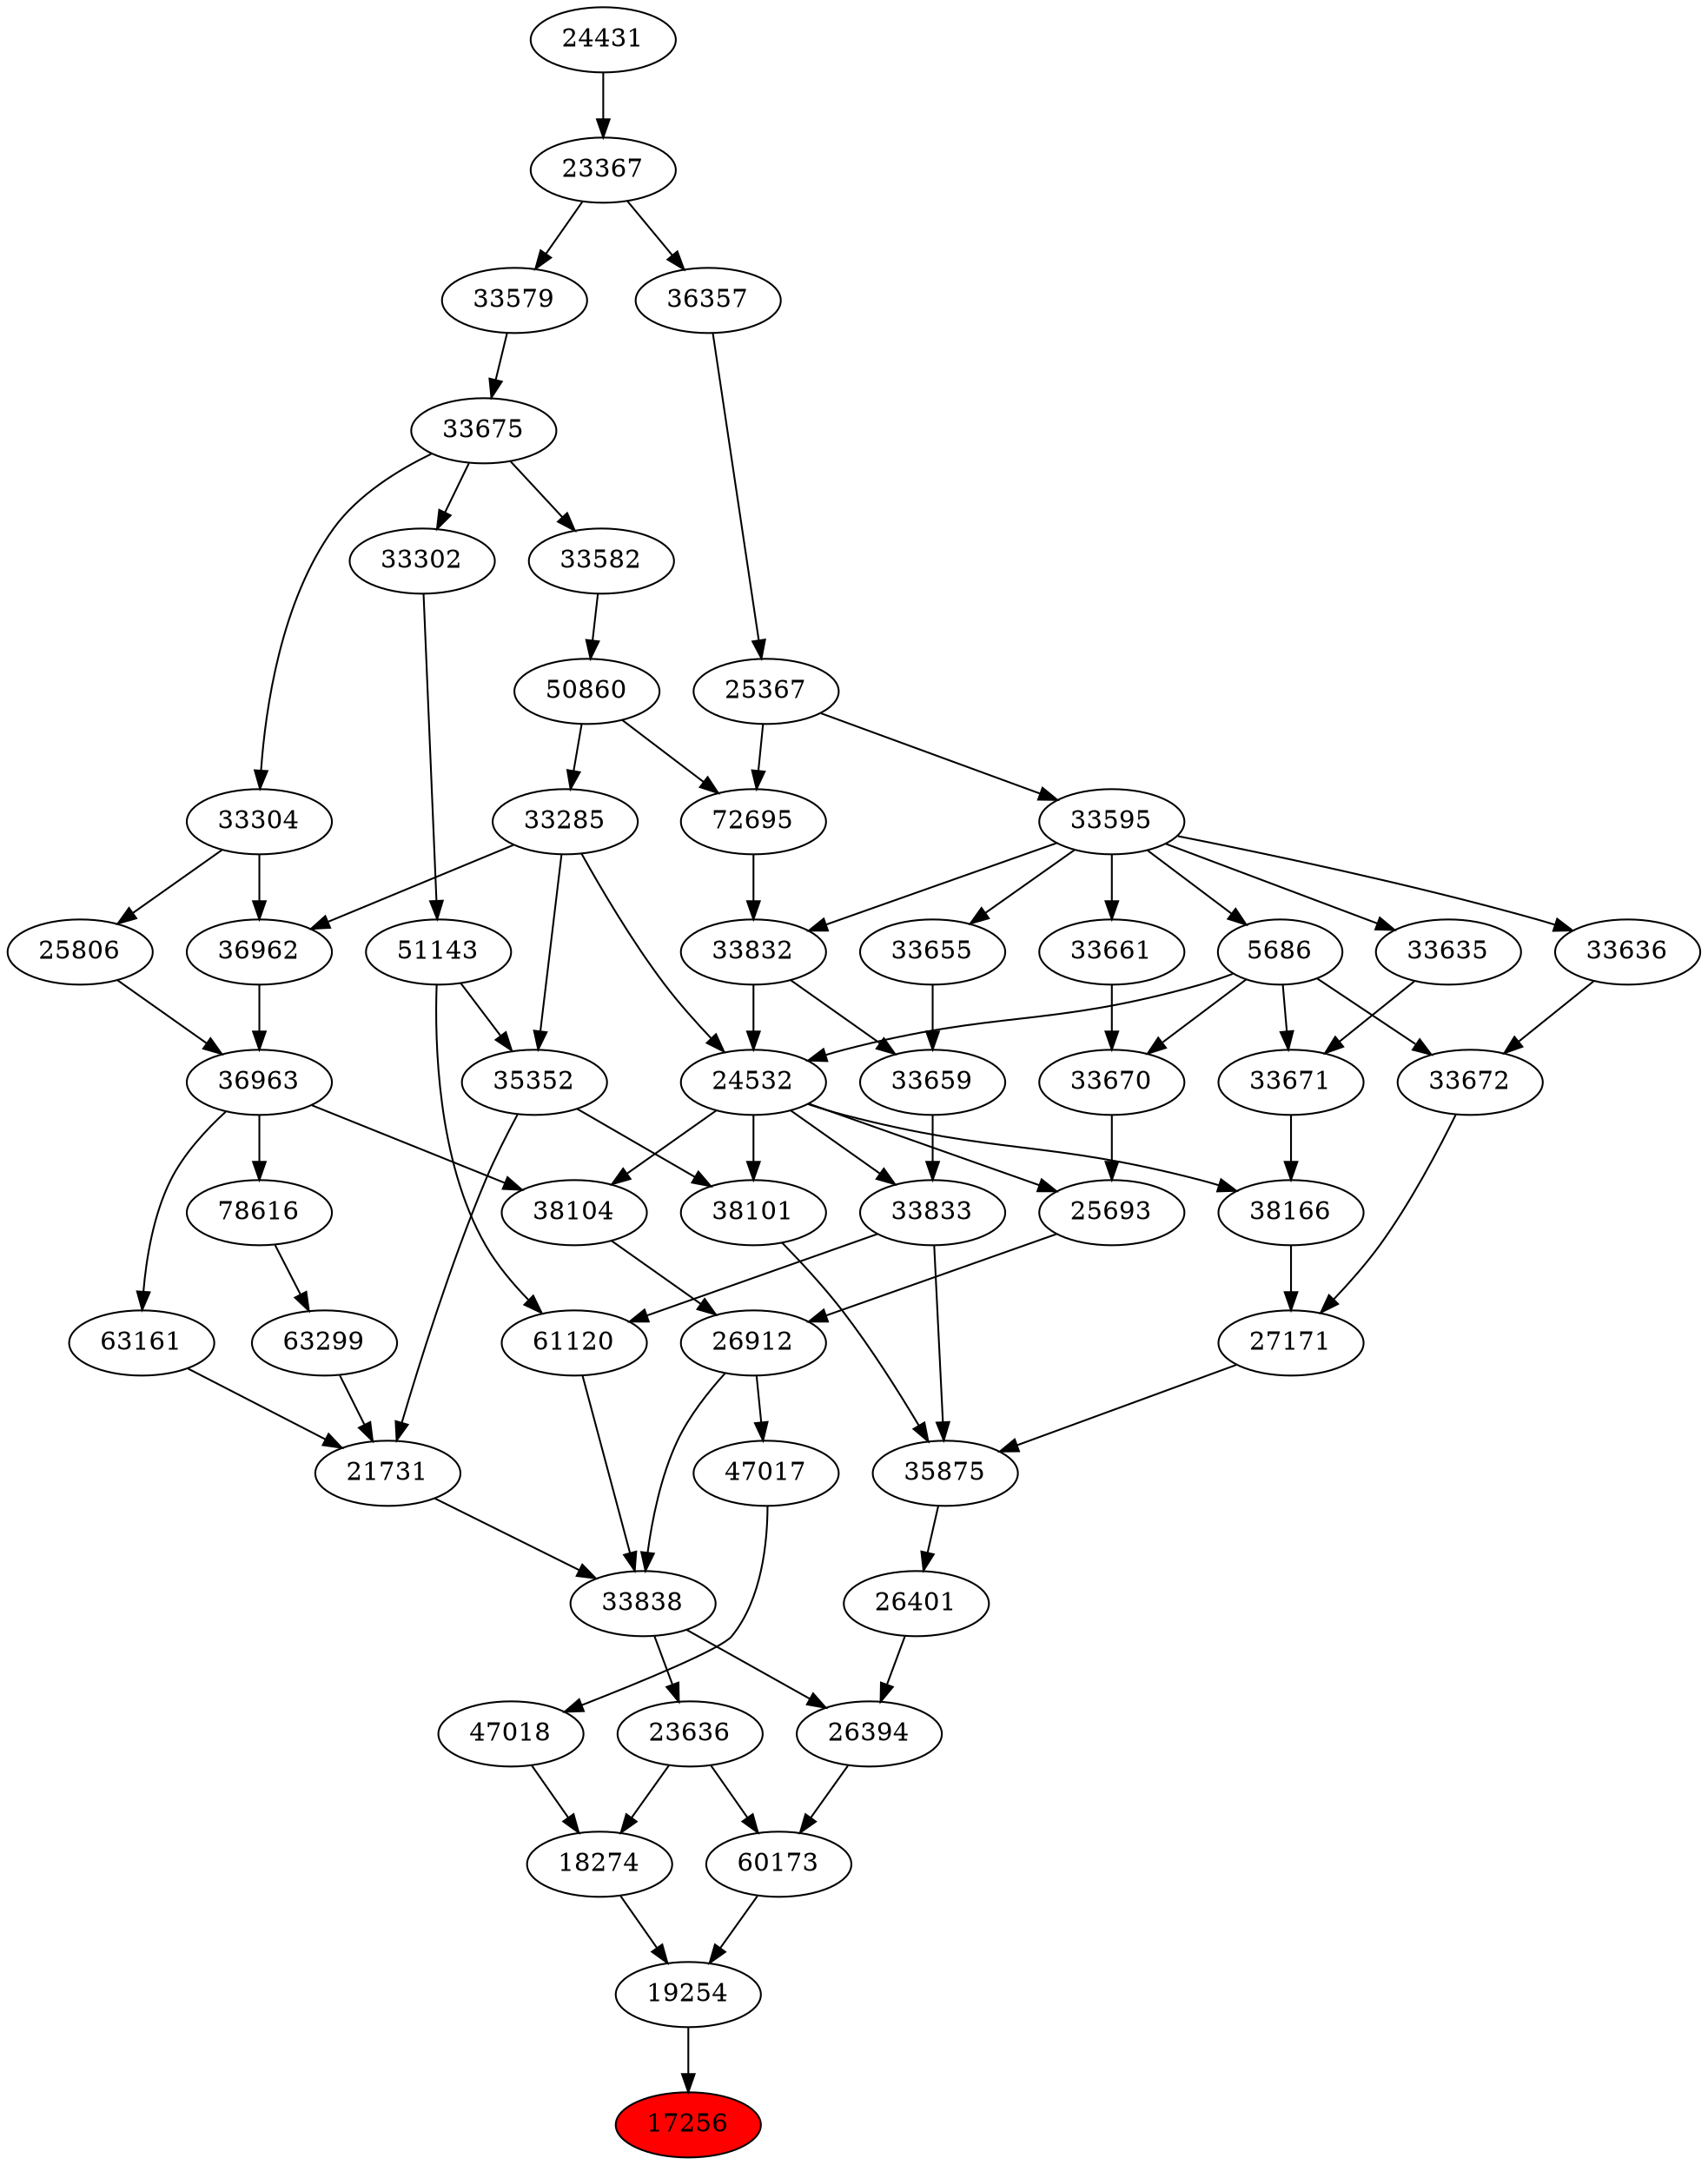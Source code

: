strict digraph{ 
17256 [label="17256" fillcolor=red style=filled]
19254 -> 17256
19254 [label="19254"]
18274 -> 19254
60173 -> 19254
18274 [label="18274"]
47018 -> 18274
23636 -> 18274
60173 [label="60173"]
26394 -> 60173
23636 -> 60173
47018 [label="47018"]
47017 -> 47018
23636 [label="23636"]
33838 -> 23636
26394 [label="26394"]
33838 -> 26394
26401 -> 26394
47017 [label="47017"]
26912 -> 47017
33838 [label="33838"]
21731 -> 33838
26912 -> 33838
61120 -> 33838
26401 [label="26401"]
35875 -> 26401
26912 [label="26912"]
38104 -> 26912
25693 -> 26912
21731 [label="21731"]
35352 -> 21731
63161 -> 21731
63299 -> 21731
61120 [label="61120"]
51143 -> 61120
33833 -> 61120
35875 [label="35875"]
27171 -> 35875
38101 -> 35875
33833 -> 35875
38104 [label="38104"]
24532 -> 38104
36963 -> 38104
25693 [label="25693"]
24532 -> 25693
33670 -> 25693
35352 [label="35352"]
33285 -> 35352
51143 -> 35352
63161 [label="63161"]
36963 -> 63161
63299 [label="63299"]
78616 -> 63299
51143 [label="51143"]
33302 -> 51143
33833 [label="33833"]
33659 -> 33833
24532 -> 33833
27171 [label="27171"]
33672 -> 27171
38166 -> 27171
38101 [label="38101"]
24532 -> 38101
35352 -> 38101
24532 [label="24532"]
33285 -> 24532
5686 -> 24532
33832 -> 24532
36963 [label="36963"]
36962 -> 36963
25806 -> 36963
33670 [label="33670"]
5686 -> 33670
33661 -> 33670
33285 [label="33285"]
50860 -> 33285
78616 [label="78616"]
36963 -> 78616
33302 [label="33302"]
33675 -> 33302
33659 [label="33659"]
33655 -> 33659
33832 -> 33659
33672 [label="33672"]
33636 -> 33672
5686 -> 33672
38166 [label="38166"]
24532 -> 38166
33671 -> 38166
5686 [label="5686"]
33595 -> 5686
33832 [label="33832"]
72695 -> 33832
33595 -> 33832
36962 [label="36962"]
33285 -> 36962
33304 -> 36962
25806 [label="25806"]
33304 -> 25806
33661 [label="33661"]
33595 -> 33661
50860 [label="50860"]
33582 -> 50860
33675 [label="33675"]
33579 -> 33675
33655 [label="33655"]
33595 -> 33655
33636 [label="33636"]
33595 -> 33636
33671 [label="33671"]
5686 -> 33671
33635 -> 33671
33595 [label="33595"]
25367 -> 33595
72695 [label="72695"]
50860 -> 72695
25367 -> 72695
33304 [label="33304"]
33675 -> 33304
33582 [label="33582"]
33675 -> 33582
33579 [label="33579"]
23367 -> 33579
33635 [label="33635"]
33595 -> 33635
25367 [label="25367"]
36357 -> 25367
23367 [label="23367"]
24431 -> 23367
36357 [label="36357"]
23367 -> 36357
24431 [label="24431"]
}